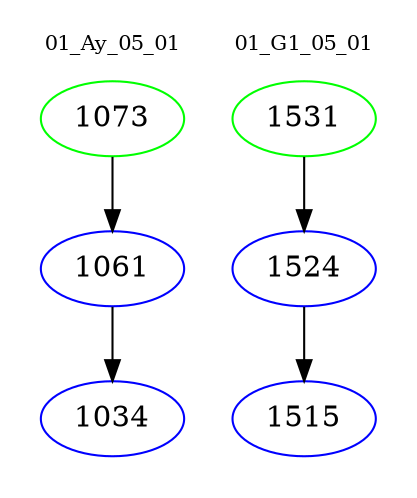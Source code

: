 digraph{
subgraph cluster_0 {
color = white
label = "01_Ay_05_01";
fontsize=10;
T0_1073 [label="1073", color="green"]
T0_1073 -> T0_1061 [color="black"]
T0_1061 [label="1061", color="blue"]
T0_1061 -> T0_1034 [color="black"]
T0_1034 [label="1034", color="blue"]
}
subgraph cluster_1 {
color = white
label = "01_G1_05_01";
fontsize=10;
T1_1531 [label="1531", color="green"]
T1_1531 -> T1_1524 [color="black"]
T1_1524 [label="1524", color="blue"]
T1_1524 -> T1_1515 [color="black"]
T1_1515 [label="1515", color="blue"]
}
}
